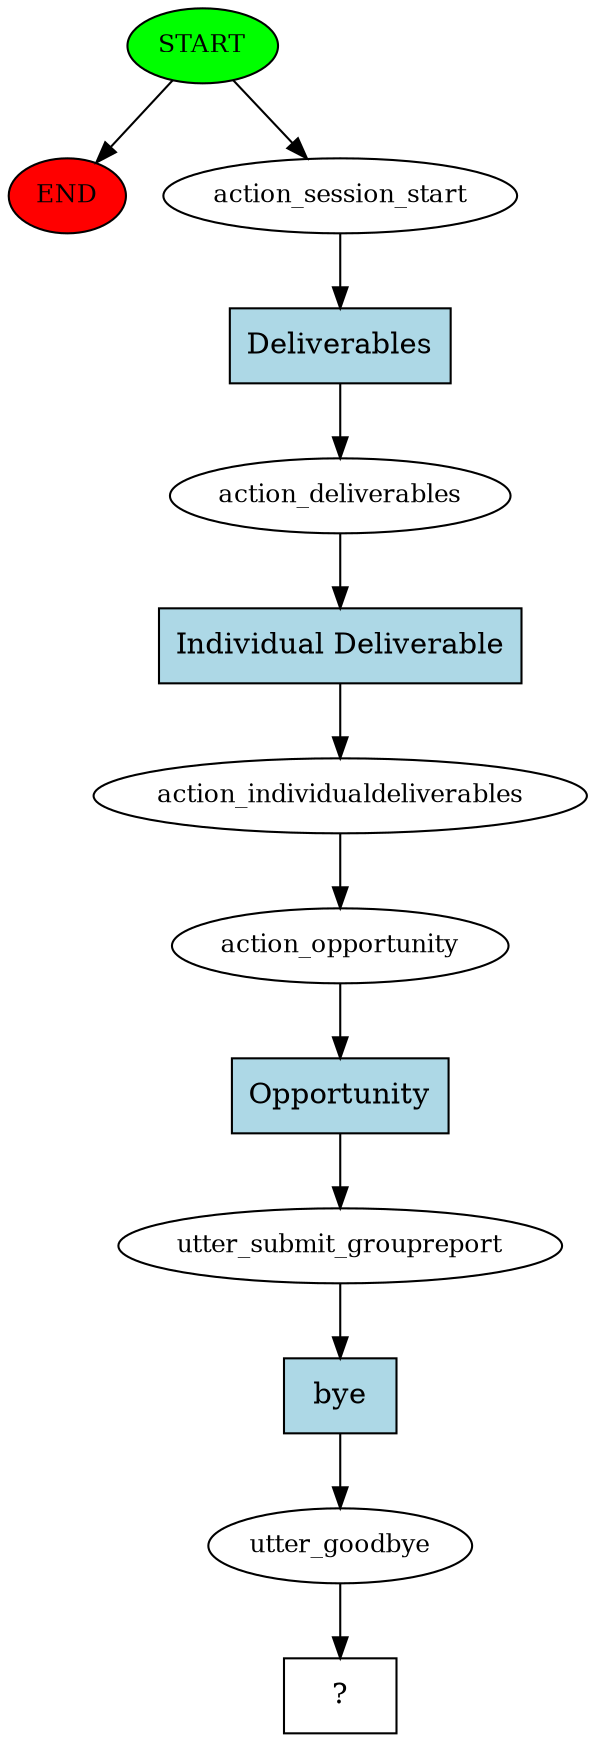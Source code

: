 digraph  {
0 [class="start active", fillcolor=green, fontsize=12, label=START, style=filled];
"-1" [class=end, fillcolor=red, fontsize=12, label=END, style=filled];
1 [class=active, fontsize=12, label=action_session_start];
2 [class=active, fontsize=12, label=action_deliverables];
3 [class=active, fontsize=12, label=action_individualdeliverables];
4 [class=active, fontsize=12, label=action_opportunity];
5 [class=active, fontsize=12, label=utter_submit_groupreport];
6 [class=active, fontsize=12, label=utter_goodbye];
7 [class="intent dashed active", label="  ?  ", shape=rect];
8 [class="intent active", fillcolor=lightblue, label=Deliverables, shape=rect, style=filled];
9 [class="intent active", fillcolor=lightblue, label="Individual Deliverable", shape=rect, style=filled];
10 [class="intent active", fillcolor=lightblue, label=Opportunity, shape=rect, style=filled];
11 [class="intent active", fillcolor=lightblue, label=bye, shape=rect, style=filled];
0 -> "-1"  [class="", key=NONE, label=""];
0 -> 1  [class=active, key=NONE, label=""];
1 -> 8  [class=active, key=0];
2 -> 9  [class=active, key=0];
3 -> 4  [class=active, key=NONE, label=""];
4 -> 10  [class=active, key=0];
5 -> 11  [class=active, key=0];
6 -> 7  [class=active, key=NONE, label=""];
8 -> 2  [class=active, key=0];
9 -> 3  [class=active, key=0];
10 -> 5  [class=active, key=0];
11 -> 6  [class=active, key=0];
}
